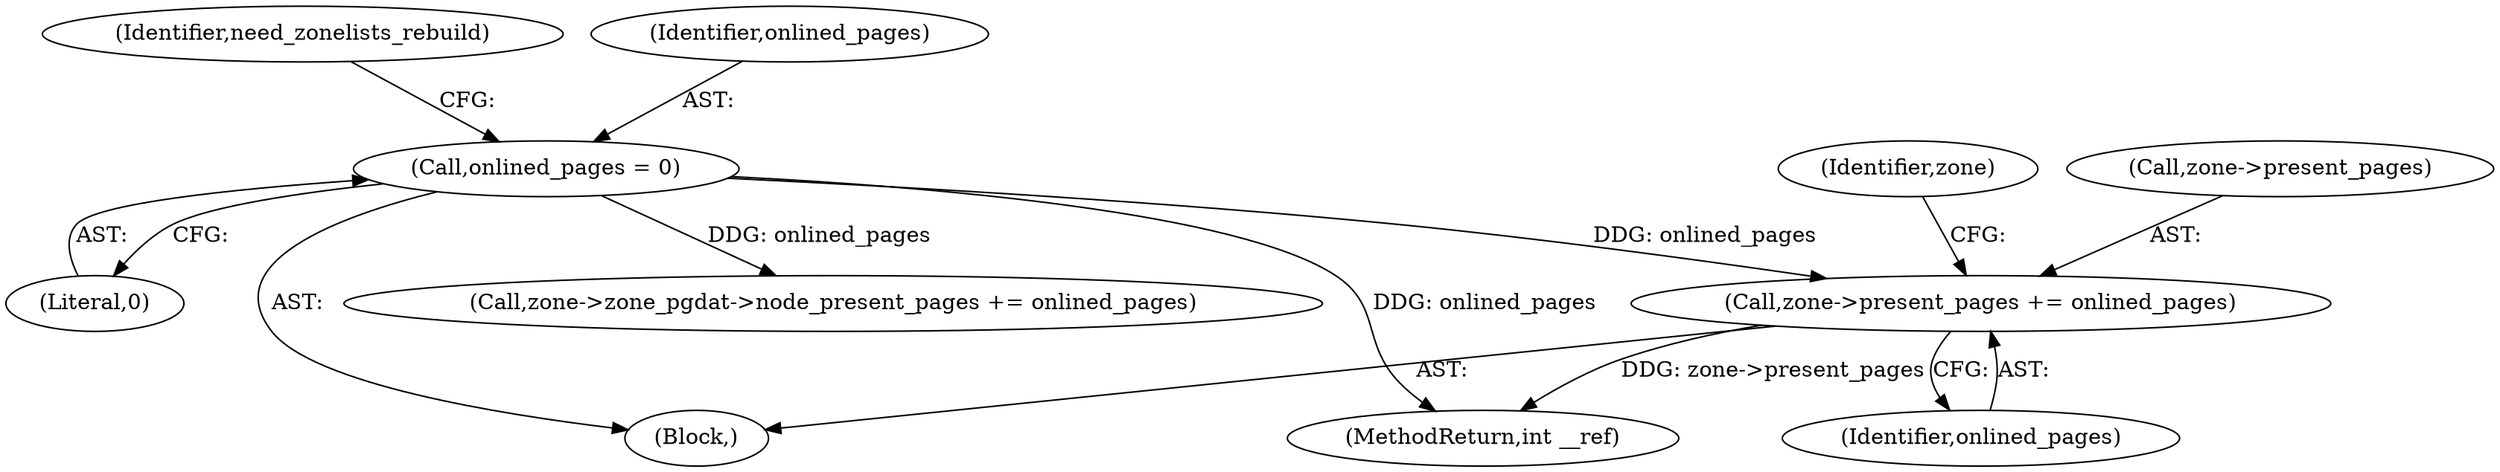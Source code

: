 digraph "0_linux_08dff7b7d629807dbb1f398c68dd9cd58dd657a1@pointer" {
"1000206" [label="(Call,zone->present_pages += onlined_pages)"];
"1000107" [label="(Call,onlined_pages = 0)"];
"1000214" [label="(Identifier,zone)"];
"1000206" [label="(Call,zone->present_pages += onlined_pages)"];
"1000109" [label="(Literal,0)"];
"1000255" [label="(MethodReturn,int __ref)"];
"1000105" [label="(Block,)"];
"1000211" [label="(Call,zone->zone_pgdat->node_present_pages += onlined_pages)"];
"1000113" [label="(Identifier,need_zonelists_rebuild)"];
"1000207" [label="(Call,zone->present_pages)"];
"1000108" [label="(Identifier,onlined_pages)"];
"1000210" [label="(Identifier,onlined_pages)"];
"1000107" [label="(Call,onlined_pages = 0)"];
"1000206" -> "1000105"  [label="AST: "];
"1000206" -> "1000210"  [label="CFG: "];
"1000207" -> "1000206"  [label="AST: "];
"1000210" -> "1000206"  [label="AST: "];
"1000214" -> "1000206"  [label="CFG: "];
"1000206" -> "1000255"  [label="DDG: zone->present_pages"];
"1000107" -> "1000206"  [label="DDG: onlined_pages"];
"1000107" -> "1000105"  [label="AST: "];
"1000107" -> "1000109"  [label="CFG: "];
"1000108" -> "1000107"  [label="AST: "];
"1000109" -> "1000107"  [label="AST: "];
"1000113" -> "1000107"  [label="CFG: "];
"1000107" -> "1000255"  [label="DDG: onlined_pages"];
"1000107" -> "1000211"  [label="DDG: onlined_pages"];
}
